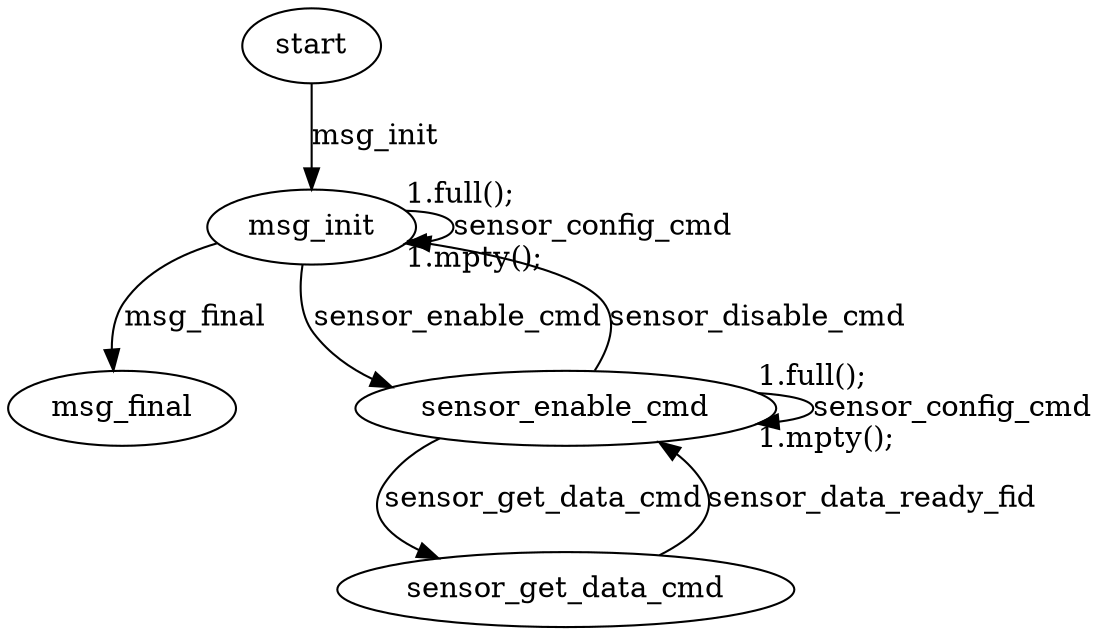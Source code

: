 digraph sensor {

   start -> msg_init 
        [label="msg_init",taillabel="",headlabel=""];

   msg_init -> msg_init
        [label="sensor_config_cmd",taillabel="1.full();",headlabel="1.mpty();"];

   msg_init -> msg_final
        [label="msg_final",taillabel="",headlabel=""];

   msg_init -> sensor_enable_cmd
        [label="sensor_enable_cmd",taillabel="",headlabel=""];

   sensor_enable_cmd -> sensor_enable_cmd
        [label="sensor_config_cmd",taillabel="1.full();",headlabel="1.mpty();"];

   sensor_enable_cmd -> msg_init
        [label="sensor_disable_cmd",taillabel="",headlabel=""];

   sensor_enable_cmd -> sensor_get_data_cmd
        [label="sensor_get_data_cmd",taillabel="",headlabel=""];

   sensor_get_data_cmd -> sensor_enable_cmd
        [label="sensor_data_ready_fid",taillabel="",headlabel=""];

}


